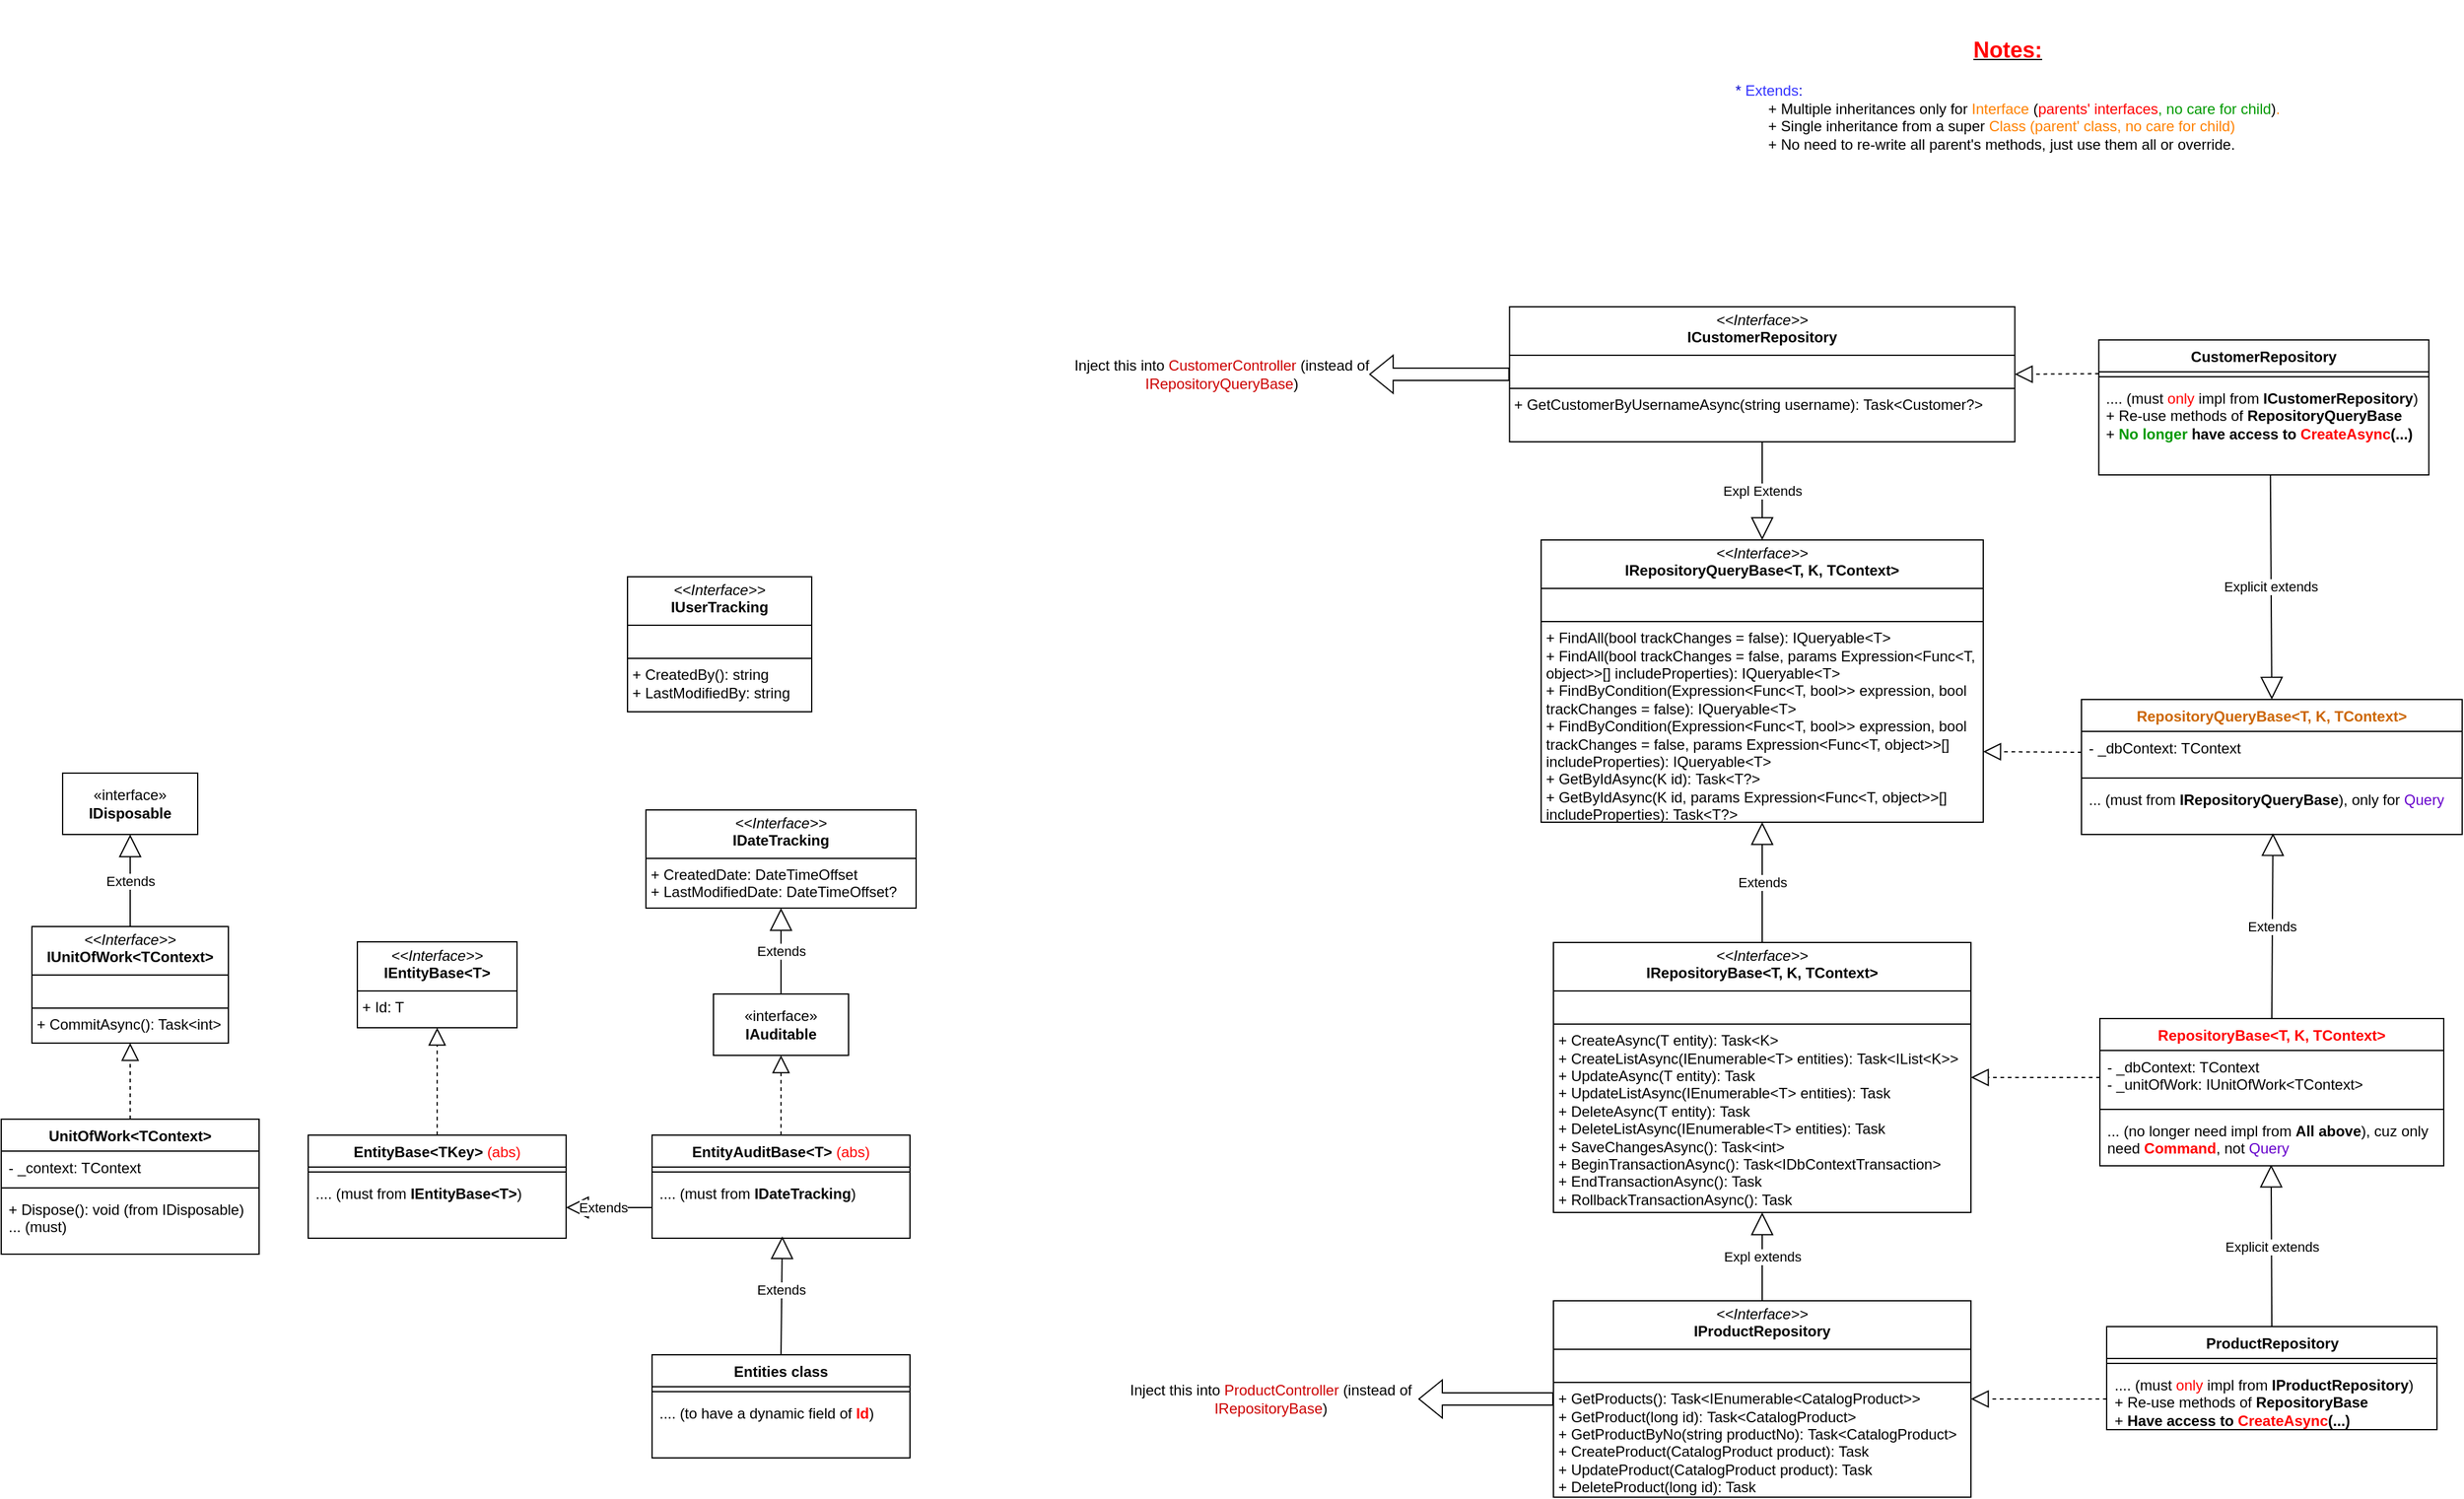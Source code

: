 <mxfile version="27.0.9">
  <diagram id="C5RBs43oDa-KdzZeNtuy" name="Page-1">
    <mxGraphModel dx="2600" dy="1775" grid="1" gridSize="10" guides="1" tooltips="1" connect="1" arrows="1" fold="1" page="1" pageScale="1" pageWidth="827" pageHeight="1169" math="0" shadow="0">
      <root>
        <mxCell id="WIyWlLk6GJQsqaUBKTNV-0" />
        <mxCell id="WIyWlLk6GJQsqaUBKTNV-1" parent="WIyWlLk6GJQsqaUBKTNV-0" />
        <mxCell id="ng1vMYoLD2ObKu86uoLu-0" value="&lt;p style=&quot;margin:0px;margin-top:4px;text-align:center;&quot;&gt;&lt;i&gt;&amp;lt;&amp;lt;Interface&amp;gt;&amp;gt;&lt;/i&gt;&lt;br&gt;&lt;b&gt;IDateTracking&lt;/b&gt;&lt;/p&gt;&lt;hr size=&quot;1&quot; style=&quot;border-style:solid;&quot;&gt;&lt;p style=&quot;margin:0px;margin-left:4px;&quot;&gt;+ CreatedDate: DateTimeOffset&lt;br&gt;+ LastModifiedDate: DateTimeOffset?&lt;/p&gt;" style="verticalAlign=top;align=left;overflow=fill;html=1;whiteSpace=wrap;" parent="WIyWlLk6GJQsqaUBKTNV-1" vertex="1">
          <mxGeometry x="-1129" y="260" width="220" height="80" as="geometry" />
        </mxCell>
        <mxCell id="ng1vMYoLD2ObKu86uoLu-1" value="«interface»&lt;br&gt;&lt;b&gt;IAuditable&lt;/b&gt;" style="html=1;whiteSpace=wrap;" parent="WIyWlLk6GJQsqaUBKTNV-1" vertex="1">
          <mxGeometry x="-1074" y="410" width="110" height="50" as="geometry" />
        </mxCell>
        <mxCell id="ng1vMYoLD2ObKu86uoLu-7" value="" style="endArrow=block;dashed=1;endFill=0;endSize=12;html=1;rounded=0;entryX=0.5;entryY=1;entryDx=0;entryDy=0;exitX=0.5;exitY=0;exitDx=0;exitDy=0;" parent="WIyWlLk6GJQsqaUBKTNV-1" source="aEev_Y-zVk4Ukn1wjkZ_-6" target="ng1vMYoLD2ObKu86uoLu-1" edge="1">
          <mxGeometry width="160" relative="1" as="geometry">
            <mxPoint x="-1364" y="540" as="sourcePoint" />
            <mxPoint x="-1204" y="540" as="targetPoint" />
          </mxGeometry>
        </mxCell>
        <mxCell id="ng1vMYoLD2ObKu86uoLu-8" value="&lt;p style=&quot;margin:0px;margin-top:4px;text-align:center;&quot;&gt;&lt;i&gt;&amp;lt;&amp;lt;Interface&amp;gt;&amp;gt;&lt;/i&gt;&lt;br&gt;&lt;b&gt;IEntityBase&amp;lt;T&amp;gt;&lt;/b&gt;&lt;/p&gt;&lt;hr size=&quot;1&quot; style=&quot;border-style:solid;&quot;&gt;&lt;p style=&quot;margin:0px;margin-left:4px;&quot;&gt;+ Id: T&lt;br&gt;&lt;/p&gt;" style="verticalAlign=top;align=left;overflow=fill;html=1;whiteSpace=wrap;" parent="WIyWlLk6GJQsqaUBKTNV-1" vertex="1">
          <mxGeometry x="-1364" y="367.5" width="130" height="70" as="geometry" />
        </mxCell>
        <mxCell id="ng1vMYoLD2ObKu86uoLu-12" value="" style="endArrow=block;dashed=1;endFill=0;endSize=12;html=1;rounded=0;entryX=0.5;entryY=1;entryDx=0;entryDy=0;exitX=0.5;exitY=0;exitDx=0;exitDy=0;" parent="WIyWlLk6GJQsqaUBKTNV-1" source="aEev_Y-zVk4Ukn1wjkZ_-9" target="ng1vMYoLD2ObKu86uoLu-8" edge="1">
          <mxGeometry width="160" relative="1" as="geometry">
            <mxPoint x="-1309" y="533" as="sourcePoint" />
            <mxPoint x="-1184" y="540" as="targetPoint" />
          </mxGeometry>
        </mxCell>
        <mxCell id="ng1vMYoLD2ObKu86uoLu-13" value="Extends" style="endArrow=block;endSize=16;endFill=0;html=1;rounded=0;entryX=1;entryY=0.5;entryDx=0;entryDy=0;exitX=0;exitY=0.5;exitDx=0;exitDy=0;" parent="WIyWlLk6GJQsqaUBKTNV-1" source="aEev_Y-zVk4Ukn1wjkZ_-8" target="aEev_Y-zVk4Ukn1wjkZ_-11" edge="1">
          <mxGeometry x="0.111" width="160" relative="1" as="geometry">
            <mxPoint x="-1169.0" y="559" as="sourcePoint" />
            <mxPoint x="-1232" y="559" as="targetPoint" />
            <mxPoint x="-1" as="offset" />
          </mxGeometry>
        </mxCell>
        <mxCell id="ng1vMYoLD2ObKu86uoLu-14" value="&lt;p style=&quot;margin:0px;margin-top:4px;text-align:center;&quot;&gt;&lt;i&gt;&amp;lt;&amp;lt;Interface&amp;gt;&amp;gt;&lt;/i&gt;&lt;br&gt;&lt;b&gt;IUnitOfWork&amp;lt;TContext&amp;gt;&lt;/b&gt;&lt;/p&gt;&lt;hr size=&quot;1&quot; style=&quot;border-style:solid;&quot;&gt;&lt;p style=&quot;margin:0px;margin-left:4px;&quot;&gt;&lt;br&gt;&lt;/p&gt;&lt;hr size=&quot;1&quot; style=&quot;border-style:solid;&quot;&gt;&lt;p style=&quot;margin:0px;margin-left:4px;&quot;&gt;+ CommitAsync(): Task&amp;lt;int&amp;gt;&lt;br&gt;&lt;/p&gt;" style="verticalAlign=top;align=left;overflow=fill;html=1;whiteSpace=wrap;" parent="WIyWlLk6GJQsqaUBKTNV-1" vertex="1">
          <mxGeometry x="-1629" y="355" width="160" height="95" as="geometry" />
        </mxCell>
        <mxCell id="ng1vMYoLD2ObKu86uoLu-15" value="UnitOfWork&amp;lt;TContext&amp;gt;" style="swimlane;fontStyle=1;align=center;verticalAlign=top;childLayout=stackLayout;horizontal=1;startSize=26;horizontalStack=0;resizeParent=1;resizeParentMax=0;resizeLast=0;collapsible=1;marginBottom=0;whiteSpace=wrap;html=1;" parent="WIyWlLk6GJQsqaUBKTNV-1" vertex="1">
          <mxGeometry x="-1654" y="512" width="210" height="110" as="geometry" />
        </mxCell>
        <mxCell id="ng1vMYoLD2ObKu86uoLu-16" value="- _context: TContext" style="text;strokeColor=none;fillColor=none;align=left;verticalAlign=top;spacingLeft=4;spacingRight=4;overflow=hidden;rotatable=0;points=[[0,0.5],[1,0.5]];portConstraint=eastwest;whiteSpace=wrap;html=1;" parent="ng1vMYoLD2ObKu86uoLu-15" vertex="1">
          <mxGeometry y="26" width="210" height="26" as="geometry" />
        </mxCell>
        <mxCell id="ng1vMYoLD2ObKu86uoLu-17" value="" style="line;strokeWidth=1;fillColor=none;align=left;verticalAlign=middle;spacingTop=-1;spacingLeft=3;spacingRight=3;rotatable=0;labelPosition=right;points=[];portConstraint=eastwest;strokeColor=inherit;" parent="ng1vMYoLD2ObKu86uoLu-15" vertex="1">
          <mxGeometry y="52" width="210" height="8" as="geometry" />
        </mxCell>
        <mxCell id="ng1vMYoLD2ObKu86uoLu-18" value="+ Dispose(): void (from IDisposable)&lt;br&gt;... (must)" style="text;strokeColor=none;fillColor=none;align=left;verticalAlign=top;spacingLeft=4;spacingRight=4;overflow=hidden;rotatable=0;points=[[0,0.5],[1,0.5]];portConstraint=eastwest;whiteSpace=wrap;html=1;" parent="ng1vMYoLD2ObKu86uoLu-15" vertex="1">
          <mxGeometry y="60" width="210" height="50" as="geometry" />
        </mxCell>
        <mxCell id="ng1vMYoLD2ObKu86uoLu-19" value="" style="endArrow=block;dashed=1;endFill=0;endSize=12;html=1;rounded=0;entryX=0.5;entryY=1;entryDx=0;entryDy=0;exitX=0.5;exitY=0;exitDx=0;exitDy=0;" parent="WIyWlLk6GJQsqaUBKTNV-1" source="ng1vMYoLD2ObKu86uoLu-15" target="ng1vMYoLD2ObKu86uoLu-14" edge="1">
          <mxGeometry width="160" relative="1" as="geometry">
            <mxPoint x="-1354" y="370" as="sourcePoint" />
            <mxPoint x="-1194" y="370" as="targetPoint" />
          </mxGeometry>
        </mxCell>
        <mxCell id="ng1vMYoLD2ObKu86uoLu-20" value="«interface»&lt;br&gt;&lt;b&gt;IDisposable&lt;/b&gt;" style="html=1;whiteSpace=wrap;" parent="WIyWlLk6GJQsqaUBKTNV-1" vertex="1">
          <mxGeometry x="-1604" y="230" width="110" height="50" as="geometry" />
        </mxCell>
        <mxCell id="ng1vMYoLD2ObKu86uoLu-22" value="&lt;p style=&quot;margin:0px;margin-top:4px;text-align:center;&quot;&gt;&lt;i&gt;&amp;lt;&amp;lt;Interface&amp;gt;&amp;gt;&lt;/i&gt;&lt;br&gt;&lt;b&gt;IRepositoryQueryBase&amp;lt;T, K, TContext&amp;gt;&lt;/b&gt;&lt;/p&gt;&lt;hr size=&quot;1&quot; style=&quot;border-style:solid;&quot;&gt;&lt;p style=&quot;margin:0px;margin-left:4px;&quot;&gt;&lt;br&gt;&lt;/p&gt;&lt;hr size=&quot;1&quot; style=&quot;border-style:solid;&quot;&gt;&lt;p style=&quot;margin:0px;margin-left:4px;&quot;&gt;+ FindAll(bool trackChanges = false): IQueryable&amp;lt;T&amp;gt;&lt;br&gt;+&amp;nbsp;FindAll(bool trackChanges = false, params Expression&amp;lt;Func&amp;lt;T, object&amp;gt;&amp;gt;[] includeProperties):&amp;nbsp;&lt;span style=&quot;background-color: transparent; color: light-dark(rgb(0, 0, 0), rgb(255, 255, 255));&quot;&gt;IQueryable&amp;lt;T&amp;gt;&lt;br&gt;+&amp;nbsp;&lt;/span&gt;&lt;span style=&quot;background-color: transparent;&quot;&gt;FindByCondition(Expression&amp;lt;Func&amp;lt;T, bool&amp;gt;&amp;gt; expression, bool trackChanges = false):&amp;nbsp;&lt;/span&gt;&lt;span style=&quot;background-color: transparent;&quot;&gt;IQueryable&amp;lt;T&amp;gt;&lt;br&gt;+&amp;nbsp;&lt;/span&gt;&lt;span style=&quot;background-color: transparent;&quot;&gt;FindByCondition(Expression&amp;lt;Func&amp;lt;T, bool&amp;gt;&amp;gt; expression, bool trackChanges = false, params Expression&amp;lt;Func&amp;lt;T, object&amp;gt;&amp;gt;[] includeProperties):&amp;nbsp;&lt;/span&gt;&lt;span style=&quot;background-color: transparent; color: light-dark(rgb(0, 0, 0), rgb(255, 255, 255));&quot;&gt;IQueryable&amp;lt;T&amp;gt;&lt;br&gt;+&amp;nbsp;&lt;/span&gt;&lt;span style=&quot;background-color: transparent;&quot;&gt;GetByIdAsync(K id):&amp;nbsp;&lt;/span&gt;&lt;span style=&quot;background-color: transparent;&quot;&gt;Task&amp;lt;T?&amp;gt;&lt;br&gt;+&amp;nbsp;&lt;/span&gt;&lt;span style=&quot;background-color: transparent;&quot;&gt;GetByIdAsync(K id, params Expression&amp;lt;Func&amp;lt;T, object&amp;gt;&amp;gt;[] includeProperties):&amp;nbsp;&lt;/span&gt;&lt;span style=&quot;background-color: transparent;&quot;&gt;Task&amp;lt;T?&amp;gt;&lt;/span&gt;&lt;/p&gt;" style="verticalAlign=top;align=left;overflow=fill;html=1;whiteSpace=wrap;" parent="WIyWlLk6GJQsqaUBKTNV-1" vertex="1">
          <mxGeometry x="-400" y="40" width="360" height="230" as="geometry" />
        </mxCell>
        <mxCell id="ng1vMYoLD2ObKu86uoLu-23" value="&lt;p style=&quot;margin:0px;margin-top:4px;text-align:center;&quot;&gt;&lt;i&gt;&amp;lt;&amp;lt;Interface&amp;gt;&amp;gt;&lt;/i&gt;&lt;br&gt;&lt;b&gt;IRepositoryBase&amp;lt;T, K, TContext&amp;gt;&lt;/b&gt;&lt;/p&gt;&lt;hr size=&quot;1&quot; style=&quot;border-style:solid;&quot;&gt;&lt;p style=&quot;margin:0px;margin-left:4px;&quot;&gt;&lt;br&gt;&lt;/p&gt;&lt;hr size=&quot;1&quot; style=&quot;border-style:solid;&quot;&gt;&lt;p style=&quot;margin:0px;margin-left:4px;&quot;&gt;+ CreateAsync(T entity): Task&amp;lt;K&amp;gt;&lt;br&gt;+&amp;nbsp;CreateListAsync(IEnumerable&amp;lt;T&amp;gt; entities):&amp;nbsp;&lt;span style=&quot;background-color: transparent;&quot;&gt;Task&amp;lt;IList&amp;lt;K&amp;gt;&amp;gt;&lt;/span&gt;&lt;span style=&quot;background-color: transparent;&quot;&gt;&lt;br&gt;+&amp;nbsp;&lt;/span&gt;&lt;span style=&quot;background-color: transparent;&quot;&gt;UpdateAsync(T entity):&amp;nbsp;&lt;/span&gt;&lt;span style=&quot;background-color: transparent;&quot;&gt;Task&lt;br&gt;&lt;/span&gt;&lt;span style=&quot;background-color: transparent;&quot;&gt;+&amp;nbsp;&lt;/span&gt;&lt;span style=&quot;background-color: transparent;&quot;&gt;UpdateListAsync(IEnumerable&amp;lt;T&amp;gt; entities):&amp;nbsp;&lt;/span&gt;&lt;span style=&quot;background-color: transparent;&quot;&gt;Task&lt;/span&gt;&lt;span style=&quot;background-color: transparent;&quot;&gt;&lt;br&gt;+&amp;nbsp;&lt;/span&gt;&lt;span style=&quot;background-color: transparent;&quot;&gt;DeleteAsync(T entity):&amp;nbsp;&lt;/span&gt;&lt;span style=&quot;background-color: transparent;&quot;&gt;Task&lt;br&gt;+&amp;nbsp;&lt;/span&gt;&lt;span style=&quot;background-color: transparent;&quot;&gt;DeleteListAsync(IEnumerable&amp;lt;T&amp;gt; entities): Task&lt;br&gt;+&amp;nbsp;&lt;/span&gt;&lt;span style=&quot;background-color: transparent;&quot;&gt;SaveChangesAsync(): Task&amp;lt;int&amp;gt;&lt;br&gt;+&amp;nbsp;&lt;/span&gt;&lt;span style=&quot;background-color: transparent;&quot;&gt;BeginTransactionAsync():&amp;nbsp;&lt;/span&gt;&lt;span style=&quot;background-color: transparent;&quot;&gt;Task&amp;lt;IDbContextTransaction&amp;gt;&lt;br&gt;+&amp;nbsp;&lt;/span&gt;&lt;span style=&quot;background-color: transparent;&quot;&gt;EndTransactionAsync(): Task&lt;br&gt;+&amp;nbsp;&lt;/span&gt;&lt;span style=&quot;background-color: transparent;&quot;&gt;RollbackTransactionAsync(): Task&lt;/span&gt;&lt;/p&gt;" style="verticalAlign=top;align=left;overflow=fill;html=1;whiteSpace=wrap;" parent="WIyWlLk6GJQsqaUBKTNV-1" vertex="1">
          <mxGeometry x="-390" y="368" width="340" height="220" as="geometry" />
        </mxCell>
        <mxCell id="J09rueVBb00K8Ms9e4ie-0" value="&lt;p style=&quot;margin:0px;margin-top:4px;text-align:center;&quot;&gt;&lt;i&gt;&amp;lt;&amp;lt;Interface&amp;gt;&amp;gt;&lt;/i&gt;&lt;br&gt;&lt;b&gt;IProductRepository&lt;/b&gt;&lt;/p&gt;&lt;hr size=&quot;1&quot; style=&quot;border-style:solid;&quot;&gt;&lt;p style=&quot;margin:0px;margin-left:4px;&quot;&gt;&lt;br&gt;&lt;/p&gt;&lt;hr size=&quot;1&quot; style=&quot;border-style:solid;&quot;&gt;&lt;p style=&quot;margin:0px;margin-left:4px;&quot;&gt;+ GetProducts(): Task&amp;lt;IEnumerable&amp;lt;CatalogProduct&amp;gt;&amp;gt;&lt;br&gt;+&amp;nbsp;GetProduct(long id):&amp;nbsp;&lt;span style=&quot;background-color: transparent;&quot;&gt;Task&amp;lt;&lt;/span&gt;&lt;span style=&quot;background-color: transparent; color: light-dark(rgb(0, 0, 0), rgb(255, 255, 255));&quot;&gt;CatalogProduct&lt;/span&gt;&lt;span style=&quot;background-color: transparent; color: light-dark(rgb(0, 0, 0), rgb(255, 255, 255));&quot;&gt;&amp;gt;&lt;/span&gt;&lt;/p&gt;&lt;p style=&quot;margin:0px;margin-left:4px;&quot;&gt;&lt;span style=&quot;background-color: transparent;&quot;&gt;+&amp;nbsp;&lt;/span&gt;&lt;span style=&quot;background-color: transparent;&quot;&gt;GetProductByNo(string productNo):&amp;nbsp;&lt;/span&gt;&lt;span style=&quot;background-color: transparent;&quot;&gt;Task&amp;lt;&lt;/span&gt;&lt;span style=&quot;color: light-dark(rgb(0, 0, 0), rgb(255, 255, 255)); background-color: transparent;&quot;&gt;CatalogProduct&lt;/span&gt;&lt;span style=&quot;color: light-dark(rgb(0, 0, 0), rgb(255, 255, 255)); background-color: transparent;&quot;&gt;&amp;gt;&lt;/span&gt;&lt;span style=&quot;background-color: transparent;&quot;&gt;&lt;br&gt;+&amp;nbsp;&lt;/span&gt;&lt;span style=&quot;background-color: transparent;&quot;&gt;CreateProduct(CatalogProduct product): Task&lt;/span&gt;&lt;span style=&quot;background-color: transparent;&quot;&gt;&lt;br&gt;+ Update&lt;/span&gt;Product(CatalogProduct product): Task&lt;span style=&quot;background-color: transparent;&quot;&gt;&lt;br&gt;+ Delete&lt;/span&gt;Product(long id): Task&lt;span style=&quot;background-color: transparent;&quot;&gt;&lt;br&gt;&lt;/span&gt;&lt;/p&gt;" style="verticalAlign=top;align=left;overflow=fill;html=1;whiteSpace=wrap;" parent="WIyWlLk6GJQsqaUBKTNV-1" vertex="1">
          <mxGeometry x="-390" y="660" width="340" height="160" as="geometry" />
        </mxCell>
        <mxCell id="J09rueVBb00K8Ms9e4ie-2" value="&lt;b&gt;ProductRepository&lt;/b&gt;" style="swimlane;fontStyle=1;align=center;verticalAlign=top;childLayout=stackLayout;horizontal=1;startSize=26;horizontalStack=0;resizeParent=1;resizeParentMax=0;resizeLast=0;collapsible=1;marginBottom=0;whiteSpace=wrap;html=1;" parent="WIyWlLk6GJQsqaUBKTNV-1" vertex="1">
          <mxGeometry x="60.5" y="681" width="269" height="84" as="geometry">
            <mxRectangle x="-315" y="870" width="150" height="30" as="alternateBounds" />
          </mxGeometry>
        </mxCell>
        <mxCell id="J09rueVBb00K8Ms9e4ie-4" value="" style="line;strokeWidth=1;fillColor=none;align=left;verticalAlign=middle;spacingTop=-1;spacingLeft=3;spacingRight=3;rotatable=0;labelPosition=right;points=[];portConstraint=eastwest;strokeColor=inherit;" parent="J09rueVBb00K8Ms9e4ie-2" vertex="1">
          <mxGeometry y="26" width="269" height="8" as="geometry" />
        </mxCell>
        <mxCell id="J09rueVBb00K8Ms9e4ie-5" value=".... (must &lt;font style=&quot;color: rgb(255, 0, 0);&quot;&gt;only&lt;/font&gt; impl from &lt;b&gt;IProductRepository&lt;/b&gt;)&lt;br&gt;+ Re-use methods of &lt;b&gt;RepositoryBase&lt;br&gt;&lt;/b&gt;+&lt;b&gt;&amp;nbsp;Have access to&amp;nbsp;&lt;font style=&quot;color: rgb(255, 0, 0);&quot;&gt;CreateAsync&lt;/font&gt;(...)&lt;/b&gt;&lt;b&gt;&lt;/b&gt;" style="text;strokeColor=none;fillColor=none;align=left;verticalAlign=top;spacingLeft=4;spacingRight=4;overflow=hidden;rotatable=0;points=[[0,0.5],[1,0.5]];portConstraint=eastwest;whiteSpace=wrap;html=1;" parent="J09rueVBb00K8Ms9e4ie-2" vertex="1">
          <mxGeometry y="34" width="269" height="50" as="geometry" />
        </mxCell>
        <mxCell id="J09rueVBb00K8Ms9e4ie-6" value="" style="endArrow=block;dashed=1;endFill=0;endSize=12;html=1;rounded=0;entryX=1;entryY=0.5;entryDx=0;entryDy=0;exitX=0;exitY=0.5;exitDx=0;exitDy=0;" parent="WIyWlLk6GJQsqaUBKTNV-1" source="J09rueVBb00K8Ms9e4ie-5" target="J09rueVBb00K8Ms9e4ie-0" edge="1">
          <mxGeometry width="160" relative="1" as="geometry">
            <mxPoint x="90" y="850" as="sourcePoint" />
            <mxPoint x="90" y="780" as="targetPoint" />
          </mxGeometry>
        </mxCell>
        <mxCell id="J09rueVBb00K8Ms9e4ie-7" value="&lt;font style=&quot;color: rgb(255, 0, 0);&quot;&gt;&lt;b&gt;RepositoryBase&lt;/b&gt;&amp;lt;T, K, TContext&amp;gt;&lt;/font&gt;" style="swimlane;fontStyle=1;align=center;verticalAlign=top;childLayout=stackLayout;horizontal=1;startSize=26;horizontalStack=0;resizeParent=1;resizeParentMax=0;resizeLast=0;collapsible=1;marginBottom=0;whiteSpace=wrap;html=1;" parent="WIyWlLk6GJQsqaUBKTNV-1" vertex="1">
          <mxGeometry x="55" y="430" width="280" height="120" as="geometry" />
        </mxCell>
        <mxCell id="J09rueVBb00K8Ms9e4ie-8" value="- _dbContext: TContext&lt;br&gt;- _unitOfWork: IUnitOfWork&amp;lt;TContext&amp;gt;" style="text;strokeColor=none;fillColor=none;align=left;verticalAlign=top;spacingLeft=4;spacingRight=4;overflow=hidden;rotatable=0;points=[[0,0.5],[1,0.5]];portConstraint=eastwest;whiteSpace=wrap;html=1;" parent="J09rueVBb00K8Ms9e4ie-7" vertex="1">
          <mxGeometry y="26" width="280" height="44" as="geometry" />
        </mxCell>
        <mxCell id="J09rueVBb00K8Ms9e4ie-9" value="" style="line;strokeWidth=1;fillColor=none;align=left;verticalAlign=middle;spacingTop=-1;spacingLeft=3;spacingRight=3;rotatable=0;labelPosition=right;points=[];portConstraint=eastwest;strokeColor=inherit;" parent="J09rueVBb00K8Ms9e4ie-7" vertex="1">
          <mxGeometry y="70" width="280" height="8" as="geometry" />
        </mxCell>
        <mxCell id="J09rueVBb00K8Ms9e4ie-10" value="... (no longer need impl from &lt;b&gt;All above&lt;/b&gt;), cuz only need &lt;b&gt;&lt;font style=&quot;color: rgb(255, 0, 0);&quot;&gt;Command&lt;/font&gt;&lt;/b&gt;, not &lt;font style=&quot;color: rgb(102, 0, 204);&quot;&gt;Query&lt;/font&gt;" style="text;strokeColor=none;fillColor=none;align=left;verticalAlign=top;spacingLeft=4;spacingRight=4;overflow=hidden;rotatable=0;points=[[0,0.5],[1,0.5]];portConstraint=eastwest;whiteSpace=wrap;html=1;" parent="J09rueVBb00K8Ms9e4ie-7" vertex="1">
          <mxGeometry y="78" width="280" height="42" as="geometry" />
        </mxCell>
        <mxCell id="J09rueVBb00K8Ms9e4ie-11" value="Explicit extends" style="endArrow=block;endSize=16;endFill=0;html=1;rounded=0;exitX=0.5;exitY=0;exitDx=0;exitDy=0;entryX=0.498;entryY=0.979;entryDx=0;entryDy=0;entryPerimeter=0;" parent="WIyWlLk6GJQsqaUBKTNV-1" source="J09rueVBb00K8Ms9e4ie-2" target="J09rueVBb00K8Ms9e4ie-10" edge="1">
          <mxGeometry x="-0.004" width="160" relative="1" as="geometry">
            <mxPoint x="189.5" y="679" as="sourcePoint" />
            <mxPoint x="187.38" y="549.436" as="targetPoint" />
            <mxPoint as="offset" />
          </mxGeometry>
        </mxCell>
        <mxCell id="J09rueVBb00K8Ms9e4ie-12" value="" style="endArrow=block;dashed=1;endFill=0;endSize=12;html=1;rounded=0;entryX=1;entryY=0.5;entryDx=0;entryDy=0;exitX=0;exitY=0.5;exitDx=0;exitDy=0;" parent="WIyWlLk6GJQsqaUBKTNV-1" source="J09rueVBb00K8Ms9e4ie-8" target="ng1vMYoLD2ObKu86uoLu-23" edge="1">
          <mxGeometry width="160" relative="1" as="geometry">
            <mxPoint x="220" y="590" as="sourcePoint" />
            <mxPoint x="230" y="500" as="targetPoint" />
          </mxGeometry>
        </mxCell>
        <mxCell id="J09rueVBb00K8Ms9e4ie-13" value="&lt;p style=&quot;margin:0px;margin-top:4px;text-align:center;&quot;&gt;&lt;i&gt;&amp;lt;&amp;lt;Interface&amp;gt;&amp;gt;&lt;/i&gt;&lt;br&gt;&lt;b&gt;IUserTracking&lt;/b&gt;&lt;/p&gt;&lt;hr size=&quot;1&quot; style=&quot;border-style:solid;&quot;&gt;&lt;p style=&quot;margin:0px;margin-left:4px;&quot;&gt;&lt;br&gt;&lt;/p&gt;&lt;hr size=&quot;1&quot; style=&quot;border-style:solid;&quot;&gt;&lt;p style=&quot;margin:0px;margin-left:4px;&quot;&gt;+ CreatedBy(): string&lt;br&gt;+ LastModifiedBy: string&lt;/p&gt;" style="verticalAlign=top;align=left;overflow=fill;html=1;whiteSpace=wrap;" parent="WIyWlLk6GJQsqaUBKTNV-1" vertex="1">
          <mxGeometry x="-1144" y="70" width="150" height="110" as="geometry" />
        </mxCell>
        <mxCell id="aEev_Y-zVk4Ukn1wjkZ_-0" value="Extends" style="endArrow=block;endSize=16;endFill=0;html=1;rounded=0;entryX=0.5;entryY=1;entryDx=0;entryDy=0;exitX=0.5;exitY=0;exitDx=0;exitDy=0;" parent="WIyWlLk6GJQsqaUBKTNV-1" source="ng1vMYoLD2ObKu86uoLu-23" target="ng1vMYoLD2ObKu86uoLu-22" edge="1">
          <mxGeometry width="160" relative="1" as="geometry">
            <mxPoint x="-10" y="410" as="sourcePoint" />
            <mxPoint x="150" y="410" as="targetPoint" />
          </mxGeometry>
        </mxCell>
        <mxCell id="aEev_Y-zVk4Ukn1wjkZ_-1" value="&lt;h2&gt;&lt;u&gt;&lt;font style=&quot;color: rgb(255, 0, 0);&quot;&gt;Notes:&lt;/font&gt;&lt;/u&gt;&lt;/h2&gt;&lt;div style=&quot;text-align: left;&quot;&gt;&lt;font style=&quot;color: rgb(0, 0, 204);&quot;&gt;&lt;span style=&quot;background-color: transparent;&quot;&gt;* &lt;/span&gt;&lt;font style=&quot;background-color: transparent; color: rgb(51, 51, 255);&quot;&gt;Extends&lt;/font&gt;&lt;span style=&quot;background-color: transparent;&quot;&gt;:&lt;/span&gt;&lt;/font&gt;&lt;/div&gt;&lt;div style=&quot;text-align: left;&quot;&gt;&lt;span style=&quot;background-color: transparent; color: light-dark(rgb(0, 0, 0), rgb(255, 255, 255));&quot;&gt;&lt;span style=&quot;white-space: pre;&quot;&gt;&#x9;&lt;/span&gt;+ Multiple inheritances only for &lt;/span&gt;&lt;font style=&quot;background-color: transparent; color: rgb(255, 128, 0);&quot;&gt;Interface &lt;/font&gt;&lt;font style=&quot;background-color: transparent; color: rgb(0, 0, 0);&quot;&gt;(&lt;/font&gt;&lt;font style=&quot;background-color: transparent; color: rgb(255, 0, 0);&quot;&gt;parents&#39; interfaces&lt;/font&gt;&lt;font style=&quot;background-color: transparent; color: rgb(0, 153, 0);&quot;&gt;, no care for child&lt;/font&gt;&lt;font style=&quot;background-color: transparent; color: rgb(0, 0, 0);&quot;&gt;)&lt;/font&gt;&lt;font style=&quot;background-color: transparent;&quot;&gt;&lt;font color=&quot;#ff8000&quot;&gt;.&lt;/font&gt;&lt;br&gt;&lt;span style=&quot;color: rgb(255, 128, 0); white-space: pre;&quot;&gt;&#x9;&lt;/span&gt;&lt;font style=&quot;color: rgb(0, 0, 0);&quot;&gt;+ S&lt;/font&gt;&lt;/font&gt;&lt;span style=&quot;background-color: transparent;&quot;&gt;&lt;font style=&quot;color: rgb(0, 0, 0);&quot;&gt;i&lt;/font&gt;&lt;/span&gt;&lt;span style=&quot;background-color: transparent; color: light-dark(rgb(0, 0, 0), rgb(255, 255, 255));&quot;&gt;ngle inheritance from a super&amp;nbsp;&lt;/span&gt;&lt;font style=&quot;background-color: transparent; color: rgb(255, 128, 0);&quot;&gt;&lt;font color=&quot;#ff8000&quot;&gt;Class (parent&#39; class, no care for child)&lt;/font&gt;&lt;/font&gt;&lt;/div&gt;&lt;font&gt;&lt;div style=&quot;text-align: left;&quot;&gt;&lt;font&gt;&lt;span style=&quot;color: rgb(255, 128, 0); white-space: pre;&quot;&gt;&#x9;&lt;/span&gt;&lt;font style=&quot;color: rgb(0, 0, 0);&quot;&gt;+ No need to re-write all parent&#39;s methods, just use them all or override.&lt;/font&gt;&lt;br&gt;&lt;/font&gt;&lt;/div&gt;&lt;/font&gt;" style="text;html=1;align=center;verticalAlign=middle;whiteSpace=wrap;rounded=0;" parent="WIyWlLk6GJQsqaUBKTNV-1" vertex="1">
          <mxGeometry x="-250" y="-400" width="460" height="140" as="geometry" />
        </mxCell>
        <mxCell id="aEev_Y-zVk4Ukn1wjkZ_-2" value="Expl extends" style="endArrow=block;endSize=16;endFill=0;html=1;rounded=0;entryX=0.5;entryY=1;entryDx=0;entryDy=0;exitX=0.5;exitY=0;exitDx=0;exitDy=0;" parent="WIyWlLk6GJQsqaUBKTNV-1" source="J09rueVBb00K8Ms9e4ie-0" target="ng1vMYoLD2ObKu86uoLu-23" edge="1">
          <mxGeometry x="0.003" width="160" relative="1" as="geometry">
            <mxPoint x="-30" y="703" as="sourcePoint" />
            <mxPoint x="-30" y="620" as="targetPoint" />
            <mxPoint as="offset" />
          </mxGeometry>
        </mxCell>
        <mxCell id="aEev_Y-zVk4Ukn1wjkZ_-4" value="Extends" style="endArrow=block;endSize=16;endFill=0;html=1;rounded=0;entryX=0.5;entryY=1;entryDx=0;entryDy=0;exitX=0.5;exitY=0;exitDx=0;exitDy=0;" parent="WIyWlLk6GJQsqaUBKTNV-1" source="ng1vMYoLD2ObKu86uoLu-14" target="ng1vMYoLD2ObKu86uoLu-20" edge="1">
          <mxGeometry width="160" relative="1" as="geometry">
            <mxPoint x="-1404" y="373" as="sourcePoint" />
            <mxPoint x="-1404" y="290" as="targetPoint" />
          </mxGeometry>
        </mxCell>
        <mxCell id="aEev_Y-zVk4Ukn1wjkZ_-5" value="Extends" style="endArrow=block;endSize=16;endFill=0;html=1;rounded=0;entryX=0.5;entryY=1;entryDx=0;entryDy=0;exitX=0.5;exitY=0;exitDx=0;exitDy=0;" parent="WIyWlLk6GJQsqaUBKTNV-1" source="ng1vMYoLD2ObKu86uoLu-1" target="ng1vMYoLD2ObKu86uoLu-0" edge="1">
          <mxGeometry width="160" relative="1" as="geometry">
            <mxPoint x="-1304" y="383" as="sourcePoint" />
            <mxPoint x="-1304" y="310" as="targetPoint" />
          </mxGeometry>
        </mxCell>
        <mxCell id="aEev_Y-zVk4Ukn1wjkZ_-6" value="&lt;b&gt;EntityAuditBase&amp;lt;T&amp;gt; &lt;/b&gt;&lt;span style=&quot;font-weight: normal;&quot;&gt;&lt;font style=&quot;color: rgb(255, 0, 0);&quot;&gt;(abs)&lt;/font&gt;&lt;/span&gt;" style="swimlane;fontStyle=1;align=center;verticalAlign=top;childLayout=stackLayout;horizontal=1;startSize=26;horizontalStack=0;resizeParent=1;resizeParentMax=0;resizeLast=0;collapsible=1;marginBottom=0;whiteSpace=wrap;html=1;" parent="WIyWlLk6GJQsqaUBKTNV-1" vertex="1">
          <mxGeometry x="-1124" y="525" width="210" height="84" as="geometry">
            <mxRectangle x="-315" y="870" width="150" height="30" as="alternateBounds" />
          </mxGeometry>
        </mxCell>
        <mxCell id="aEev_Y-zVk4Ukn1wjkZ_-7" value="" style="line;strokeWidth=1;fillColor=none;align=left;verticalAlign=middle;spacingTop=-1;spacingLeft=3;spacingRight=3;rotatable=0;labelPosition=right;points=[];portConstraint=eastwest;strokeColor=inherit;" parent="aEev_Y-zVk4Ukn1wjkZ_-6" vertex="1">
          <mxGeometry y="26" width="210" height="8" as="geometry" />
        </mxCell>
        <mxCell id="aEev_Y-zVk4Ukn1wjkZ_-8" value=".... (must from &lt;b&gt;IDateTracking&lt;/b&gt;)" style="text;strokeColor=none;fillColor=none;align=left;verticalAlign=top;spacingLeft=4;spacingRight=4;overflow=hidden;rotatable=0;points=[[0,0.5],[1,0.5]];portConstraint=eastwest;whiteSpace=wrap;html=1;" parent="aEev_Y-zVk4Ukn1wjkZ_-6" vertex="1">
          <mxGeometry y="34" width="210" height="50" as="geometry" />
        </mxCell>
        <mxCell id="aEev_Y-zVk4Ukn1wjkZ_-9" value="&lt;b&gt;EntityBase&amp;lt;TKey&amp;gt; &lt;/b&gt;&lt;span style=&quot;font-weight: normal;&quot;&gt;&lt;font style=&quot;color: rgb(255, 0, 0);&quot;&gt;(abs)&lt;/font&gt;&lt;/span&gt;" style="swimlane;fontStyle=1;align=center;verticalAlign=top;childLayout=stackLayout;horizontal=1;startSize=26;horizontalStack=0;resizeParent=1;resizeParentMax=0;resizeLast=0;collapsible=1;marginBottom=0;whiteSpace=wrap;html=1;" parent="WIyWlLk6GJQsqaUBKTNV-1" vertex="1">
          <mxGeometry x="-1404" y="525" width="210" height="84" as="geometry">
            <mxRectangle x="-315" y="870" width="150" height="30" as="alternateBounds" />
          </mxGeometry>
        </mxCell>
        <mxCell id="aEev_Y-zVk4Ukn1wjkZ_-10" value="" style="line;strokeWidth=1;fillColor=none;align=left;verticalAlign=middle;spacingTop=-1;spacingLeft=3;spacingRight=3;rotatable=0;labelPosition=right;points=[];portConstraint=eastwest;strokeColor=inherit;" parent="aEev_Y-zVk4Ukn1wjkZ_-9" vertex="1">
          <mxGeometry y="26" width="210" height="8" as="geometry" />
        </mxCell>
        <mxCell id="aEev_Y-zVk4Ukn1wjkZ_-11" value=".... (must from &lt;b&gt;IEntityBase&amp;lt;T&amp;gt;&lt;/b&gt;)" style="text;strokeColor=none;fillColor=none;align=left;verticalAlign=top;spacingLeft=4;spacingRight=4;overflow=hidden;rotatable=0;points=[[0,0.5],[1,0.5]];portConstraint=eastwest;whiteSpace=wrap;html=1;" parent="aEev_Y-zVk4Ukn1wjkZ_-9" vertex="1">
          <mxGeometry y="34" width="210" height="50" as="geometry" />
        </mxCell>
        <mxCell id="aEev_Y-zVk4Ukn1wjkZ_-14" value="" style="shape=flexArrow;endArrow=classic;html=1;rounded=0;exitX=0;exitY=0.5;exitDx=0;exitDy=0;" parent="WIyWlLk6GJQsqaUBKTNV-1" source="J09rueVBb00K8Ms9e4ie-0" edge="1">
          <mxGeometry width="50" height="50" relative="1" as="geometry">
            <mxPoint x="-880" y="490" as="sourcePoint" />
            <mxPoint x="-500" y="740" as="targetPoint" />
          </mxGeometry>
        </mxCell>
        <mxCell id="aEev_Y-zVk4Ukn1wjkZ_-16" value="&lt;font style=&quot;color: rgb(0, 0, 0);&quot;&gt;Inject this into&lt;/font&gt;&lt;font style=&quot;color: rgb(204, 0, 0);&quot;&gt; ProductController &lt;/font&gt;&lt;font style=&quot;color: rgb(0, 0, 0);&quot;&gt;(instead of&lt;/font&gt;&lt;font style=&quot;color: rgb(204, 0, 0);&quot;&gt; IRepositoryBase&lt;/font&gt;&lt;font style=&quot;color: rgb(0, 0, 0);&quot;&gt;)&lt;/font&gt;" style="text;html=1;align=center;verticalAlign=middle;whiteSpace=wrap;rounded=0;" parent="WIyWlLk6GJQsqaUBKTNV-1" vertex="1">
          <mxGeometry x="-750" y="720" width="260" height="40" as="geometry" />
        </mxCell>
        <mxCell id="aEev_Y-zVk4Ukn1wjkZ_-18" value="Entities class" style="swimlane;fontStyle=1;align=center;verticalAlign=top;childLayout=stackLayout;horizontal=1;startSize=26;horizontalStack=0;resizeParent=1;resizeParentMax=0;resizeLast=0;collapsible=1;marginBottom=0;whiteSpace=wrap;html=1;" parent="WIyWlLk6GJQsqaUBKTNV-1" vertex="1">
          <mxGeometry x="-1124" y="704" width="210" height="84" as="geometry">
            <mxRectangle x="-315" y="870" width="150" height="30" as="alternateBounds" />
          </mxGeometry>
        </mxCell>
        <mxCell id="aEev_Y-zVk4Ukn1wjkZ_-19" value="" style="line;strokeWidth=1;fillColor=none;align=left;verticalAlign=middle;spacingTop=-1;spacingLeft=3;spacingRight=3;rotatable=0;labelPosition=right;points=[];portConstraint=eastwest;strokeColor=inherit;" parent="aEev_Y-zVk4Ukn1wjkZ_-18" vertex="1">
          <mxGeometry y="26" width="210" height="8" as="geometry" />
        </mxCell>
        <mxCell id="aEev_Y-zVk4Ukn1wjkZ_-20" value=".... (to have a dynamic field of &lt;font style=&quot;color: rgb(255, 0, 0);&quot;&gt;&lt;b&gt;Id&lt;/b&gt;&lt;/font&gt;)" style="text;strokeColor=none;fillColor=none;align=left;verticalAlign=top;spacingLeft=4;spacingRight=4;overflow=hidden;rotatable=0;points=[[0,0.5],[1,0.5]];portConstraint=eastwest;whiteSpace=wrap;html=1;" parent="aEev_Y-zVk4Ukn1wjkZ_-18" vertex="1">
          <mxGeometry y="34" width="210" height="50" as="geometry" />
        </mxCell>
        <mxCell id="aEev_Y-zVk4Ukn1wjkZ_-21" value="Extends" style="endArrow=block;endSize=16;endFill=0;html=1;rounded=0;entryX=0.505;entryY=0.969;entryDx=0;entryDy=0;exitX=0.5;exitY=0;exitDx=0;exitDy=0;entryPerimeter=0;" parent="WIyWlLk6GJQsqaUBKTNV-1" source="aEev_Y-zVk4Ukn1wjkZ_-18" target="aEev_Y-zVk4Ukn1wjkZ_-8" edge="1">
          <mxGeometry x="0.111" width="160" relative="1" as="geometry">
            <mxPoint x="-1154" y="760" as="sourcePoint" />
            <mxPoint x="-1224" y="760" as="targetPoint" />
            <mxPoint x="-1" as="offset" />
          </mxGeometry>
        </mxCell>
        <mxCell id="aEev_Y-zVk4Ukn1wjkZ_-22" value="&lt;p style=&quot;margin:0px;margin-top:4px;text-align:center;&quot;&gt;&lt;i&gt;&amp;lt;&amp;lt;Interface&amp;gt;&amp;gt;&lt;/i&gt;&lt;br&gt;&lt;b&gt;ICustomerRepository&lt;/b&gt;&lt;/p&gt;&lt;hr size=&quot;1&quot; style=&quot;border-style:solid;&quot;&gt;&lt;p style=&quot;margin:0px;margin-left:4px;&quot;&gt;&lt;br&gt;&lt;/p&gt;&lt;hr size=&quot;1&quot; style=&quot;border-style:solid;&quot;&gt;&lt;p style=&quot;margin:0px;margin-left:4px;&quot;&gt;+&amp;nbsp;GetCustomerByUsernameAsync(string username):&amp;nbsp;Task&amp;lt;Customer?&amp;gt;&lt;br&gt;&lt;/p&gt;" style="verticalAlign=top;align=left;overflow=fill;html=1;whiteSpace=wrap;" parent="WIyWlLk6GJQsqaUBKTNV-1" vertex="1">
          <mxGeometry x="-425.75" y="-150" width="411.5" height="110" as="geometry" />
        </mxCell>
        <mxCell id="aEev_Y-zVk4Ukn1wjkZ_-23" value="Expl Extends" style="endArrow=block;endSize=16;endFill=0;html=1;rounded=0;entryX=0.5;entryY=0;entryDx=0;entryDy=0;exitX=0.5;exitY=1;exitDx=0;exitDy=0;" parent="WIyWlLk6GJQsqaUBKTNV-1" source="aEev_Y-zVk4Ukn1wjkZ_-22" target="ng1vMYoLD2ObKu86uoLu-22" edge="1">
          <mxGeometry width="160" relative="1" as="geometry">
            <mxPoint x="-390" y="398" as="sourcePoint" />
            <mxPoint x="-390" y="300" as="targetPoint" />
          </mxGeometry>
        </mxCell>
        <mxCell id="DVjf-xhH6SdKl0QqeU9q-0" value="&lt;b&gt;CustomerRepository&lt;/b&gt;" style="swimlane;fontStyle=1;align=center;verticalAlign=top;childLayout=stackLayout;horizontal=1;startSize=26;horizontalStack=0;resizeParent=1;resizeParentMax=0;resizeLast=0;collapsible=1;marginBottom=0;whiteSpace=wrap;html=1;" parent="WIyWlLk6GJQsqaUBKTNV-1" vertex="1">
          <mxGeometry x="54.12" y="-123" width="268.75" height="110" as="geometry">
            <mxRectangle x="-315" y="870" width="150" height="30" as="alternateBounds" />
          </mxGeometry>
        </mxCell>
        <mxCell id="DVjf-xhH6SdKl0QqeU9q-1" value="" style="line;strokeWidth=1;fillColor=none;align=left;verticalAlign=middle;spacingTop=-1;spacingLeft=3;spacingRight=3;rotatable=0;labelPosition=right;points=[];portConstraint=eastwest;strokeColor=inherit;" parent="DVjf-xhH6SdKl0QqeU9q-0" vertex="1">
          <mxGeometry y="26" width="268.75" height="8" as="geometry" />
        </mxCell>
        <mxCell id="DVjf-xhH6SdKl0QqeU9q-2" value=".... (must &lt;font style=&quot;color: rgb(255, 0, 0);&quot;&gt;only&lt;/font&gt; impl from &lt;b&gt;ICustomerRepository&lt;/b&gt;)&lt;br&gt;+ Re-use methods of &lt;b&gt;RepositoryQueryBase&lt;/b&gt;&lt;br&gt;+&lt;b&gt; &lt;font style=&quot;color: rgb(0, 153, 0);&quot;&gt;No longer&lt;/font&gt; have access to &lt;font style=&quot;color: rgb(255, 0, 0);&quot;&gt;CreateAsync&lt;/font&gt;(...)&lt;/b&gt;" style="text;strokeColor=none;fillColor=none;align=left;verticalAlign=top;spacingLeft=4;spacingRight=4;overflow=hidden;rotatable=0;points=[[0,0.5],[1,0.5]];portConstraint=eastwest;whiteSpace=wrap;html=1;" parent="DVjf-xhH6SdKl0QqeU9q-0" vertex="1">
          <mxGeometry y="34" width="268.75" height="76" as="geometry" />
        </mxCell>
        <mxCell id="DVjf-xhH6SdKl0QqeU9q-3" value="Explicit extends" style="endArrow=block;endSize=16;endFill=0;html=1;rounded=0;exitX=0.52;exitY=1.003;exitDx=0;exitDy=0;entryX=0.5;entryY=0;entryDx=0;entryDy=0;exitPerimeter=0;" parent="WIyWlLk6GJQsqaUBKTNV-1" source="DVjf-xhH6SdKl0QqeU9q-2" target="DVjf-xhH6SdKl0QqeU9q-10" edge="1">
          <mxGeometry x="-0.004" width="160" relative="1" as="geometry">
            <mxPoint x="130" y="750" as="sourcePoint" />
            <mxPoint x="175" y="550" as="targetPoint" />
            <mxPoint as="offset" />
          </mxGeometry>
        </mxCell>
        <mxCell id="DVjf-xhH6SdKl0QqeU9q-4" value="" style="endArrow=block;dashed=1;endFill=0;endSize=12;html=1;rounded=0;entryX=1;entryY=0.5;entryDx=0;entryDy=0;exitX=0;exitY=0.25;exitDx=0;exitDy=0;" parent="WIyWlLk6GJQsqaUBKTNV-1" source="DVjf-xhH6SdKl0QqeU9q-0" target="aEev_Y-zVk4Ukn1wjkZ_-22" edge="1">
          <mxGeometry width="160" relative="1" as="geometry">
            <mxPoint x="90" y="632" as="sourcePoint" />
            <mxPoint x="90" y="530" as="targetPoint" />
          </mxGeometry>
        </mxCell>
        <mxCell id="DVjf-xhH6SdKl0QqeU9q-10" value="&lt;b&gt;&lt;font style=&quot;color: rgb(204, 102, 0);&quot;&gt;RepositoryQueryBase&amp;lt;T, K, TContext&amp;gt;&lt;/font&gt;&lt;/b&gt;" style="swimlane;fontStyle=1;align=center;verticalAlign=top;childLayout=stackLayout;horizontal=1;startSize=26;horizontalStack=0;resizeParent=1;resizeParentMax=0;resizeLast=0;collapsible=1;marginBottom=0;whiteSpace=wrap;html=1;" parent="WIyWlLk6GJQsqaUBKTNV-1" vertex="1">
          <mxGeometry x="40" y="170" width="310" height="110" as="geometry" />
        </mxCell>
        <mxCell id="DVjf-xhH6SdKl0QqeU9q-11" value="- _dbContext: TContext" style="text;strokeColor=none;fillColor=none;align=left;verticalAlign=top;spacingLeft=4;spacingRight=4;overflow=hidden;rotatable=0;points=[[0,0.5],[1,0.5]];portConstraint=eastwest;whiteSpace=wrap;html=1;" parent="DVjf-xhH6SdKl0QqeU9q-10" vertex="1">
          <mxGeometry y="26" width="310" height="34" as="geometry" />
        </mxCell>
        <mxCell id="DVjf-xhH6SdKl0QqeU9q-12" value="" style="line;strokeWidth=1;fillColor=none;align=left;verticalAlign=middle;spacingTop=-1;spacingLeft=3;spacingRight=3;rotatable=0;labelPosition=right;points=[];portConstraint=eastwest;strokeColor=inherit;" parent="DVjf-xhH6SdKl0QqeU9q-10" vertex="1">
          <mxGeometry y="60" width="310" height="8" as="geometry" />
        </mxCell>
        <mxCell id="DVjf-xhH6SdKl0QqeU9q-13" value="... (must from &lt;b&gt;IRepositoryQueryBase&lt;/b&gt;), only for&amp;nbsp;&lt;font style=&quot;color: rgb(102, 0, 204);&quot;&gt;Query&lt;/font&gt;" style="text;strokeColor=none;fillColor=none;align=left;verticalAlign=top;spacingLeft=4;spacingRight=4;overflow=hidden;rotatable=0;points=[[0,0.5],[1,0.5]];portConstraint=eastwest;whiteSpace=wrap;html=1;" parent="DVjf-xhH6SdKl0QqeU9q-10" vertex="1">
          <mxGeometry y="68" width="310" height="42" as="geometry" />
        </mxCell>
        <mxCell id="DVjf-xhH6SdKl0QqeU9q-14" value="" style="endArrow=block;dashed=1;endFill=0;endSize=12;html=1;rounded=0;exitX=0;exitY=0.5;exitDx=0;exitDy=0;entryX=1;entryY=0.75;entryDx=0;entryDy=0;" parent="WIyWlLk6GJQsqaUBKTNV-1" source="DVjf-xhH6SdKl0QqeU9q-11" target="ng1vMYoLD2ObKu86uoLu-22" edge="1">
          <mxGeometry width="160" relative="1" as="geometry">
            <mxPoint x="190" y="410" as="sourcePoint" />
            <mxPoint x="20" y="250" as="targetPoint" />
          </mxGeometry>
        </mxCell>
        <mxCell id="DVjf-xhH6SdKl0QqeU9q-16" value="" style="shape=flexArrow;endArrow=classic;html=1;rounded=0;exitX=0;exitY=0.5;exitDx=0;exitDy=0;" parent="WIyWlLk6GJQsqaUBKTNV-1" source="aEev_Y-zVk4Ukn1wjkZ_-22" edge="1">
          <mxGeometry width="50" height="50" relative="1" as="geometry">
            <mxPoint x="-480" y="-40" as="sourcePoint" />
            <mxPoint x="-540" y="-95" as="targetPoint" />
          </mxGeometry>
        </mxCell>
        <mxCell id="DVjf-xhH6SdKl0QqeU9q-17" value="&lt;font style=&quot;color: rgb(0, 0, 0);&quot;&gt;Inject this into&lt;/font&gt;&lt;font style=&quot;color: rgb(204, 0, 0);&quot;&gt;&amp;nbsp;CustomerController &lt;/font&gt;&lt;font style=&quot;color: rgb(0, 0, 0);&quot;&gt;(instead of&lt;/font&gt;&lt;font style=&quot;color: rgb(204, 0, 0);&quot;&gt; IRepositoryQueryBase&lt;/font&gt;&lt;font style=&quot;color: rgb(0, 0, 0);&quot;&gt;)&lt;/font&gt;" style="text;html=1;align=center;verticalAlign=middle;whiteSpace=wrap;rounded=0;" parent="WIyWlLk6GJQsqaUBKTNV-1" vertex="1">
          <mxGeometry x="-790" y="-115" width="260" height="40" as="geometry" />
        </mxCell>
        <mxCell id="9wfNcQi4k7-0AD5kWiCC-0" value="Extends" style="endArrow=block;endSize=16;endFill=0;html=1;rounded=0;entryX=0.503;entryY=0.976;entryDx=0;entryDy=0;exitX=0.5;exitY=0;exitDx=0;exitDy=0;entryPerimeter=0;" parent="WIyWlLk6GJQsqaUBKTNV-1" source="J09rueVBb00K8Ms9e4ie-7" target="DVjf-xhH6SdKl0QqeU9q-13" edge="1">
          <mxGeometry width="160" relative="1" as="geometry">
            <mxPoint x="110" y="458" as="sourcePoint" />
            <mxPoint x="110" y="360" as="targetPoint" />
          </mxGeometry>
        </mxCell>
      </root>
    </mxGraphModel>
  </diagram>
</mxfile>

